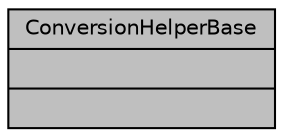digraph "ConversionHelperBase"
{
 // LATEX_PDF_SIZE
  bgcolor="transparent";
  edge [fontname="Helvetica",fontsize="10",labelfontname="Helvetica",labelfontsize="10"];
  node [fontname="Helvetica",fontsize="10",shape=record];
  Node1 [label="{ConversionHelperBase\n||}",height=0.2,width=0.4,color="black", fillcolor="grey75", style="filled", fontcolor="black",tooltip=" "];
}
